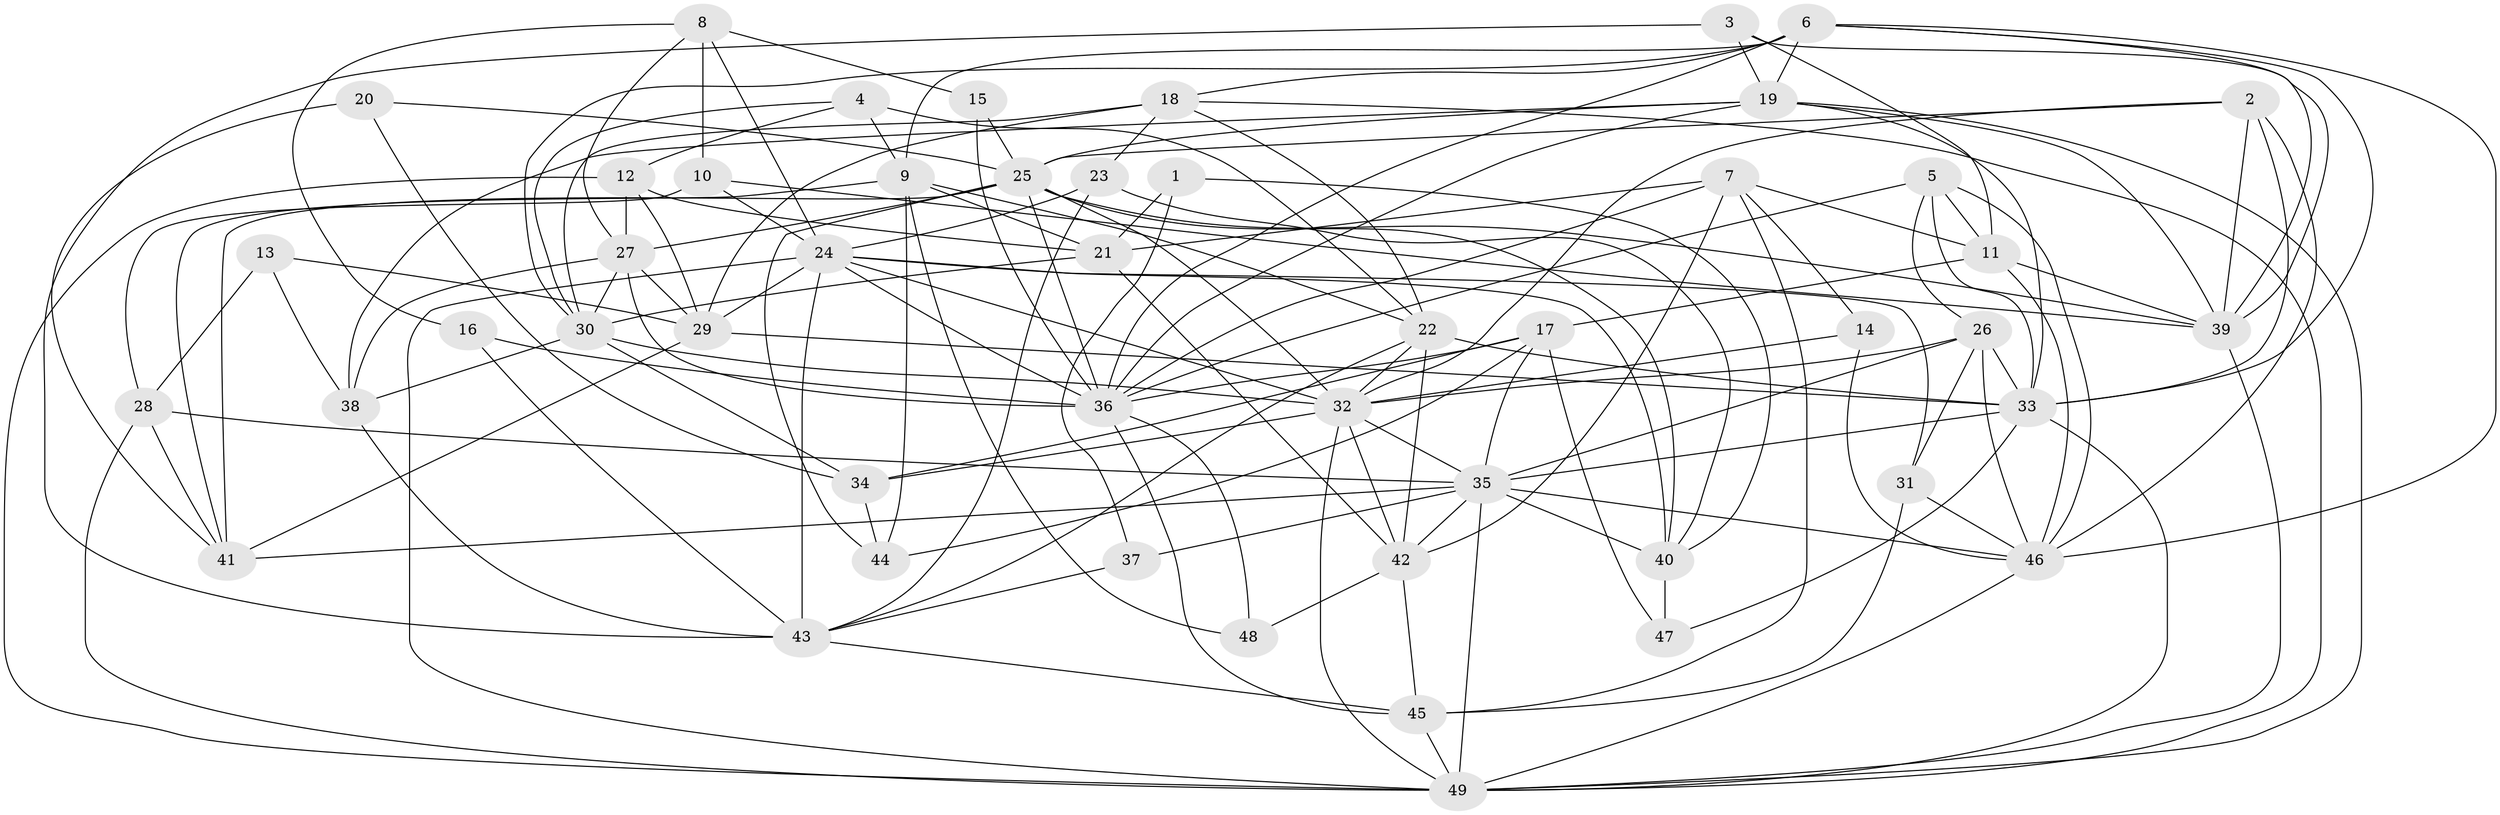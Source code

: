 // original degree distribution, {4: 0.28688524590163933, 2: 0.14754098360655737, 3: 0.22950819672131148, 5: 0.19672131147540983, 8: 0.01639344262295082, 6: 0.10655737704918032, 7: 0.01639344262295082}
// Generated by graph-tools (version 1.1) at 2025/37/03/04/25 23:37:04]
// undirected, 49 vertices, 150 edges
graph export_dot {
  node [color=gray90,style=filled];
  1;
  2;
  3;
  4;
  5;
  6;
  7;
  8;
  9;
  10;
  11;
  12;
  13;
  14;
  15;
  16;
  17;
  18;
  19;
  20;
  21;
  22;
  23;
  24;
  25;
  26;
  27;
  28;
  29;
  30;
  31;
  32;
  33;
  34;
  35;
  36;
  37;
  38;
  39;
  40;
  41;
  42;
  43;
  44;
  45;
  46;
  47;
  48;
  49;
  1 -- 21 [weight=1.0];
  1 -- 37 [weight=1.0];
  1 -- 40 [weight=1.0];
  2 -- 25 [weight=2.0];
  2 -- 32 [weight=1.0];
  2 -- 33 [weight=1.0];
  2 -- 39 [weight=1.0];
  2 -- 46 [weight=2.0];
  3 -- 11 [weight=1.0];
  3 -- 19 [weight=1.0];
  3 -- 39 [weight=1.0];
  3 -- 43 [weight=1.0];
  4 -- 9 [weight=1.0];
  4 -- 12 [weight=1.0];
  4 -- 22 [weight=1.0];
  4 -- 30 [weight=1.0];
  5 -- 11 [weight=1.0];
  5 -- 26 [weight=1.0];
  5 -- 33 [weight=1.0];
  5 -- 36 [weight=1.0];
  5 -- 46 [weight=1.0];
  6 -- 9 [weight=1.0];
  6 -- 18 [weight=1.0];
  6 -- 19 [weight=1.0];
  6 -- 30 [weight=1.0];
  6 -- 33 [weight=1.0];
  6 -- 36 [weight=1.0];
  6 -- 39 [weight=1.0];
  6 -- 46 [weight=1.0];
  7 -- 11 [weight=1.0];
  7 -- 14 [weight=1.0];
  7 -- 21 [weight=1.0];
  7 -- 36 [weight=1.0];
  7 -- 42 [weight=1.0];
  7 -- 45 [weight=1.0];
  8 -- 10 [weight=1.0];
  8 -- 15 [weight=1.0];
  8 -- 16 [weight=1.0];
  8 -- 24 [weight=1.0];
  8 -- 27 [weight=1.0];
  9 -- 21 [weight=1.0];
  9 -- 22 [weight=1.0];
  9 -- 41 [weight=1.0];
  9 -- 44 [weight=1.0];
  9 -- 48 [weight=1.0];
  10 -- 24 [weight=1.0];
  10 -- 28 [weight=1.0];
  10 -- 39 [weight=1.0];
  11 -- 17 [weight=1.0];
  11 -- 39 [weight=1.0];
  11 -- 46 [weight=2.0];
  12 -- 21 [weight=1.0];
  12 -- 27 [weight=1.0];
  12 -- 29 [weight=1.0];
  12 -- 49 [weight=1.0];
  13 -- 28 [weight=1.0];
  13 -- 29 [weight=1.0];
  13 -- 38 [weight=1.0];
  14 -- 32 [weight=2.0];
  14 -- 46 [weight=1.0];
  15 -- 25 [weight=1.0];
  15 -- 36 [weight=1.0];
  16 -- 36 [weight=1.0];
  16 -- 43 [weight=1.0];
  17 -- 34 [weight=1.0];
  17 -- 35 [weight=1.0];
  17 -- 36 [weight=1.0];
  17 -- 44 [weight=1.0];
  17 -- 47 [weight=1.0];
  18 -- 22 [weight=1.0];
  18 -- 23 [weight=1.0];
  18 -- 29 [weight=1.0];
  18 -- 30 [weight=1.0];
  18 -- 49 [weight=1.0];
  19 -- 25 [weight=1.0];
  19 -- 33 [weight=1.0];
  19 -- 36 [weight=1.0];
  19 -- 38 [weight=1.0];
  19 -- 39 [weight=1.0];
  19 -- 49 [weight=1.0];
  20 -- 25 [weight=1.0];
  20 -- 34 [weight=1.0];
  20 -- 41 [weight=1.0];
  21 -- 30 [weight=1.0];
  21 -- 42 [weight=1.0];
  22 -- 32 [weight=1.0];
  22 -- 33 [weight=1.0];
  22 -- 42 [weight=2.0];
  22 -- 43 [weight=1.0];
  23 -- 24 [weight=1.0];
  23 -- 40 [weight=1.0];
  23 -- 43 [weight=1.0];
  24 -- 29 [weight=1.0];
  24 -- 31 [weight=1.0];
  24 -- 32 [weight=2.0];
  24 -- 36 [weight=1.0];
  24 -- 40 [weight=1.0];
  24 -- 43 [weight=1.0];
  24 -- 49 [weight=1.0];
  25 -- 27 [weight=1.0];
  25 -- 32 [weight=1.0];
  25 -- 36 [weight=1.0];
  25 -- 39 [weight=1.0];
  25 -- 40 [weight=1.0];
  25 -- 41 [weight=1.0];
  25 -- 44 [weight=1.0];
  26 -- 31 [weight=1.0];
  26 -- 32 [weight=1.0];
  26 -- 33 [weight=1.0];
  26 -- 35 [weight=1.0];
  26 -- 46 [weight=2.0];
  27 -- 29 [weight=1.0];
  27 -- 30 [weight=1.0];
  27 -- 36 [weight=1.0];
  27 -- 38 [weight=1.0];
  28 -- 35 [weight=1.0];
  28 -- 41 [weight=1.0];
  28 -- 49 [weight=2.0];
  29 -- 33 [weight=1.0];
  29 -- 41 [weight=1.0];
  30 -- 32 [weight=1.0];
  30 -- 34 [weight=2.0];
  30 -- 38 [weight=1.0];
  31 -- 45 [weight=1.0];
  31 -- 46 [weight=1.0];
  32 -- 34 [weight=1.0];
  32 -- 35 [weight=2.0];
  32 -- 42 [weight=1.0];
  32 -- 49 [weight=1.0];
  33 -- 35 [weight=2.0];
  33 -- 47 [weight=1.0];
  33 -- 49 [weight=1.0];
  34 -- 44 [weight=1.0];
  35 -- 37 [weight=1.0];
  35 -- 40 [weight=2.0];
  35 -- 41 [weight=1.0];
  35 -- 42 [weight=1.0];
  35 -- 46 [weight=2.0];
  35 -- 49 [weight=1.0];
  36 -- 45 [weight=1.0];
  36 -- 48 [weight=1.0];
  37 -- 43 [weight=1.0];
  38 -- 43 [weight=2.0];
  39 -- 49 [weight=1.0];
  40 -- 47 [weight=1.0];
  42 -- 45 [weight=1.0];
  42 -- 48 [weight=1.0];
  43 -- 45 [weight=1.0];
  45 -- 49 [weight=1.0];
  46 -- 49 [weight=1.0];
}
